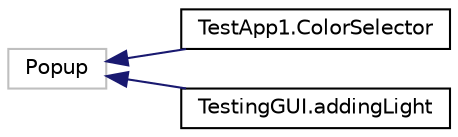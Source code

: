 digraph "Graphical Class Hierarchy"
{
  edge [fontname="Helvetica",fontsize="10",labelfontname="Helvetica",labelfontsize="10"];
  node [fontname="Helvetica",fontsize="10",shape=record];
  rankdir="LR";
  Node33 [label="Popup",height=0.2,width=0.4,color="grey75", fillcolor="white", style="filled"];
  Node33 -> Node0 [dir="back",color="midnightblue",fontsize="10",style="solid",fontname="Helvetica"];
  Node0 [label="TestApp1.ColorSelector",height=0.2,width=0.4,color="black", fillcolor="white", style="filled",URL="$classTestApp1_1_1ColorSelector.html"];
  Node33 -> Node35 [dir="back",color="midnightblue",fontsize="10",style="solid",fontname="Helvetica"];
  Node35 [label="TestingGUI.addingLight",height=0.2,width=0.4,color="black", fillcolor="white", style="filled",URL="$classTestingGUI_1_1addingLight.html"];
}
